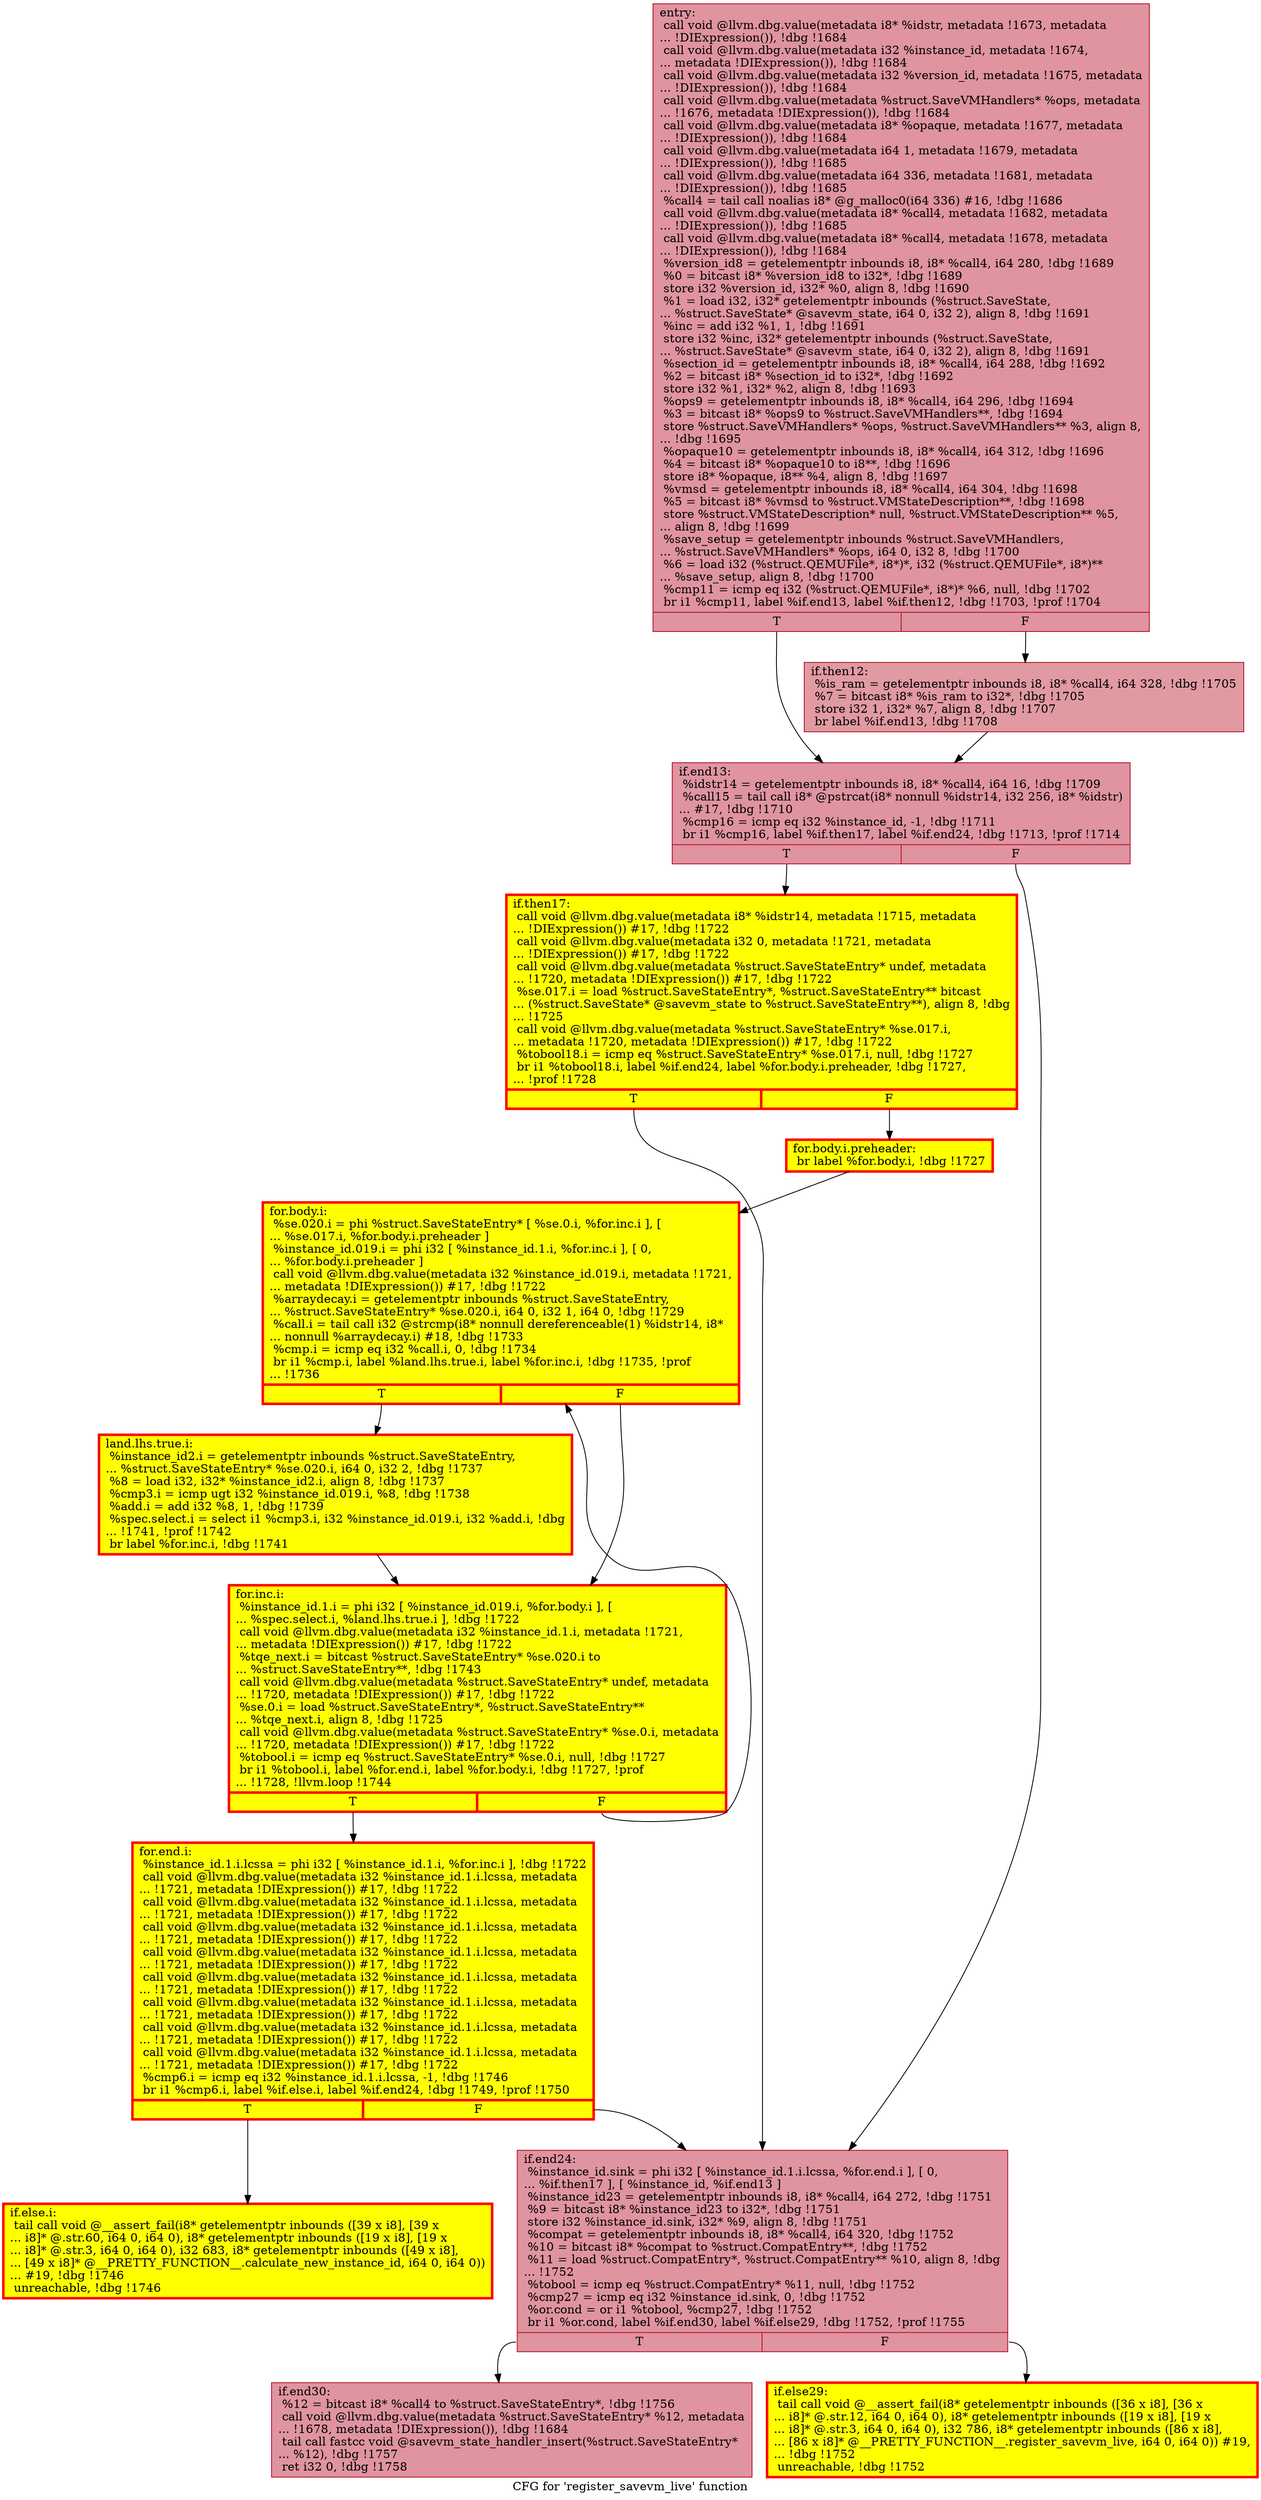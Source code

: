 digraph "CFG for 'register_savevm_live' function" {
	label="CFG for 'register_savevm_live' function";

	Node0x55b47a1db560 [shape=record,color="#b70d28ff", style=filled, fillcolor="#b70d2870",label="{entry:\l  call void @llvm.dbg.value(metadata i8* %idstr, metadata !1673, metadata\l... !DIExpression()), !dbg !1684\l  call void @llvm.dbg.value(metadata i32 %instance_id, metadata !1674,\l... metadata !DIExpression()), !dbg !1684\l  call void @llvm.dbg.value(metadata i32 %version_id, metadata !1675, metadata\l... !DIExpression()), !dbg !1684\l  call void @llvm.dbg.value(metadata %struct.SaveVMHandlers* %ops, metadata\l... !1676, metadata !DIExpression()), !dbg !1684\l  call void @llvm.dbg.value(metadata i8* %opaque, metadata !1677, metadata\l... !DIExpression()), !dbg !1684\l  call void @llvm.dbg.value(metadata i64 1, metadata !1679, metadata\l... !DIExpression()), !dbg !1685\l  call void @llvm.dbg.value(metadata i64 336, metadata !1681, metadata\l... !DIExpression()), !dbg !1685\l  %call4 = tail call noalias i8* @g_malloc0(i64 336) #16, !dbg !1686\l  call void @llvm.dbg.value(metadata i8* %call4, metadata !1682, metadata\l... !DIExpression()), !dbg !1685\l  call void @llvm.dbg.value(metadata i8* %call4, metadata !1678, metadata\l... !DIExpression()), !dbg !1684\l  %version_id8 = getelementptr inbounds i8, i8* %call4, i64 280, !dbg !1689\l  %0 = bitcast i8* %version_id8 to i32*, !dbg !1689\l  store i32 %version_id, i32* %0, align 8, !dbg !1690\l  %1 = load i32, i32* getelementptr inbounds (%struct.SaveState,\l... %struct.SaveState* @savevm_state, i64 0, i32 2), align 8, !dbg !1691\l  %inc = add i32 %1, 1, !dbg !1691\l  store i32 %inc, i32* getelementptr inbounds (%struct.SaveState,\l... %struct.SaveState* @savevm_state, i64 0, i32 2), align 8, !dbg !1691\l  %section_id = getelementptr inbounds i8, i8* %call4, i64 288, !dbg !1692\l  %2 = bitcast i8* %section_id to i32*, !dbg !1692\l  store i32 %1, i32* %2, align 8, !dbg !1693\l  %ops9 = getelementptr inbounds i8, i8* %call4, i64 296, !dbg !1694\l  %3 = bitcast i8* %ops9 to %struct.SaveVMHandlers**, !dbg !1694\l  store %struct.SaveVMHandlers* %ops, %struct.SaveVMHandlers** %3, align 8,\l... !dbg !1695\l  %opaque10 = getelementptr inbounds i8, i8* %call4, i64 312, !dbg !1696\l  %4 = bitcast i8* %opaque10 to i8**, !dbg !1696\l  store i8* %opaque, i8** %4, align 8, !dbg !1697\l  %vmsd = getelementptr inbounds i8, i8* %call4, i64 304, !dbg !1698\l  %5 = bitcast i8* %vmsd to %struct.VMStateDescription**, !dbg !1698\l  store %struct.VMStateDescription* null, %struct.VMStateDescription** %5,\l... align 8, !dbg !1699\l  %save_setup = getelementptr inbounds %struct.SaveVMHandlers,\l... %struct.SaveVMHandlers* %ops, i64 0, i32 8, !dbg !1700\l  %6 = load i32 (%struct.QEMUFile*, i8*)*, i32 (%struct.QEMUFile*, i8*)**\l... %save_setup, align 8, !dbg !1700\l  %cmp11 = icmp eq i32 (%struct.QEMUFile*, i8*)* %6, null, !dbg !1702\l  br i1 %cmp11, label %if.end13, label %if.then12, !dbg !1703, !prof !1704\l|{<s0>T|<s1>F}}"];
	Node0x55b47a1db560:s0 -> Node0x55b47a1aea70;
	Node0x55b47a1db560:s1 -> Node0x55b47a184110;
	Node0x55b47a184110 [shape=record,color="#b70d28ff", style=filled, fillcolor="#bb1b2c70",label="{if.then12:                                        \l  %is_ram = getelementptr inbounds i8, i8* %call4, i64 328, !dbg !1705\l  %7 = bitcast i8* %is_ram to i32*, !dbg !1705\l  store i32 1, i32* %7, align 8, !dbg !1707\l  br label %if.end13, !dbg !1708\l}"];
	Node0x55b47a184110 -> Node0x55b47a1aea70;
	Node0x55b47a1aea70 [shape=record,color="#b70d28ff", style=filled, fillcolor="#b70d2870",label="{if.end13:                                         \l  %idstr14 = getelementptr inbounds i8, i8* %call4, i64 16, !dbg !1709\l  %call15 = tail call i8* @pstrcat(i8* nonnull %idstr14, i32 256, i8* %idstr)\l... #17, !dbg !1710\l  %cmp16 = icmp eq i32 %instance_id, -1, !dbg !1711\l  br i1 %cmp16, label %if.then17, label %if.end24, !dbg !1713, !prof !1714\l|{<s0>T|<s1>F}}"];
	Node0x55b47a1aea70:s0 -> Node0x55b47a208240;
	Node0x55b47a1aea70:s1 -> Node0x55b47a20b220;
	Node0x55b47a208240 [shape=record,penwidth=3.0, style="filled", color="red", fillcolor="yellow",label="{if.then17:                                        \l  call void @llvm.dbg.value(metadata i8* %idstr14, metadata !1715, metadata\l... !DIExpression()) #17, !dbg !1722\l  call void @llvm.dbg.value(metadata i32 0, metadata !1721, metadata\l... !DIExpression()) #17, !dbg !1722\l  call void @llvm.dbg.value(metadata %struct.SaveStateEntry* undef, metadata\l... !1720, metadata !DIExpression()) #17, !dbg !1722\l  %se.017.i = load %struct.SaveStateEntry*, %struct.SaveStateEntry** bitcast\l... (%struct.SaveState* @savevm_state to %struct.SaveStateEntry**), align 8, !dbg\l... !1725\l  call void @llvm.dbg.value(metadata %struct.SaveStateEntry* %se.017.i,\l... metadata !1720, metadata !DIExpression()) #17, !dbg !1722\l  %tobool18.i = icmp eq %struct.SaveStateEntry* %se.017.i, null, !dbg !1727\l  br i1 %tobool18.i, label %if.end24, label %for.body.i.preheader, !dbg !1727,\l... !prof !1728\l|{<s0>T|<s1>F}}"];
	Node0x55b47a208240:s0 -> Node0x55b47a20b220;
	Node0x55b47a208240:s1 -> Node0x55b47a40ab40;
	Node0x55b47a40ab40 [shape=record,penwidth=3.0, style="filled", color="red", fillcolor="yellow",label="{for.body.i.preheader:                             \l  br label %for.body.i, !dbg !1727\l}"];
	Node0x55b47a40ab40 -> Node0x55b47a54a080;
	Node0x55b47a54a080 [shape=record,penwidth=3.0, style="filled", color="red", fillcolor="yellow",label="{for.body.i:                                       \l  %se.020.i = phi %struct.SaveStateEntry* [ %se.0.i, %for.inc.i ], [\l... %se.017.i, %for.body.i.preheader ]\l  %instance_id.019.i = phi i32 [ %instance_id.1.i, %for.inc.i ], [ 0,\l... %for.body.i.preheader ]\l  call void @llvm.dbg.value(metadata i32 %instance_id.019.i, metadata !1721,\l... metadata !DIExpression()) #17, !dbg !1722\l  %arraydecay.i = getelementptr inbounds %struct.SaveStateEntry,\l... %struct.SaveStateEntry* %se.020.i, i64 0, i32 1, i64 0, !dbg !1729\l  %call.i = tail call i32 @strcmp(i8* nonnull dereferenceable(1) %idstr14, i8*\l... nonnull %arraydecay.i) #18, !dbg !1733\l  %cmp.i = icmp eq i32 %call.i, 0, !dbg !1734\l  br i1 %cmp.i, label %land.lhs.true.i, label %for.inc.i, !dbg !1735, !prof\l... !1736\l|{<s0>T|<s1>F}}"];
	Node0x55b47a54a080:s0 -> Node0x55b47a450af0;
	Node0x55b47a54a080:s1 -> Node0x55b47a457700;
	Node0x55b47a450af0 [shape=record,penwidth=3.0, style="filled", color="red", fillcolor="yellow",label="{land.lhs.true.i:                                  \l  %instance_id2.i = getelementptr inbounds %struct.SaveStateEntry,\l... %struct.SaveStateEntry* %se.020.i, i64 0, i32 2, !dbg !1737\l  %8 = load i32, i32* %instance_id2.i, align 8, !dbg !1737\l  %cmp3.i = icmp ugt i32 %instance_id.019.i, %8, !dbg !1738\l  %add.i = add i32 %8, 1, !dbg !1739\l  %spec.select.i = select i1 %cmp3.i, i32 %instance_id.019.i, i32 %add.i, !dbg\l... !1741, !prof !1742\l  br label %for.inc.i, !dbg !1741\l}"];
	Node0x55b47a450af0 -> Node0x55b47a457700;
	Node0x55b47a457700 [shape=record,penwidth=3.0, style="filled", color="red", fillcolor="yellow",label="{for.inc.i:                                        \l  %instance_id.1.i = phi i32 [ %instance_id.019.i, %for.body.i ], [\l... %spec.select.i, %land.lhs.true.i ], !dbg !1722\l  call void @llvm.dbg.value(metadata i32 %instance_id.1.i, metadata !1721,\l... metadata !DIExpression()) #17, !dbg !1722\l  %tqe_next.i = bitcast %struct.SaveStateEntry* %se.020.i to\l... %struct.SaveStateEntry**, !dbg !1743\l  call void @llvm.dbg.value(metadata %struct.SaveStateEntry* undef, metadata\l... !1720, metadata !DIExpression()) #17, !dbg !1722\l  %se.0.i = load %struct.SaveStateEntry*, %struct.SaveStateEntry**\l... %tqe_next.i, align 8, !dbg !1725\l  call void @llvm.dbg.value(metadata %struct.SaveStateEntry* %se.0.i, metadata\l... !1720, metadata !DIExpression()) #17, !dbg !1722\l  %tobool.i = icmp eq %struct.SaveStateEntry* %se.0.i, null, !dbg !1727\l  br i1 %tobool.i, label %for.end.i, label %for.body.i, !dbg !1727, !prof\l... !1728, !llvm.loop !1744\l|{<s0>T|<s1>F}}"];
	Node0x55b47a457700:s0 -> Node0x55b47a1af9d0;
	Node0x55b47a457700:s1 -> Node0x55b47a54a080;
	Node0x55b47a1af9d0 [shape=record,penwidth=3.0, style="filled", color="red", fillcolor="yellow",label="{for.end.i:                                        \l  %instance_id.1.i.lcssa = phi i32 [ %instance_id.1.i, %for.inc.i ], !dbg !1722\l  call void @llvm.dbg.value(metadata i32 %instance_id.1.i.lcssa, metadata\l... !1721, metadata !DIExpression()) #17, !dbg !1722\l  call void @llvm.dbg.value(metadata i32 %instance_id.1.i.lcssa, metadata\l... !1721, metadata !DIExpression()) #17, !dbg !1722\l  call void @llvm.dbg.value(metadata i32 %instance_id.1.i.lcssa, metadata\l... !1721, metadata !DIExpression()) #17, !dbg !1722\l  call void @llvm.dbg.value(metadata i32 %instance_id.1.i.lcssa, metadata\l... !1721, metadata !DIExpression()) #17, !dbg !1722\l  call void @llvm.dbg.value(metadata i32 %instance_id.1.i.lcssa, metadata\l... !1721, metadata !DIExpression()) #17, !dbg !1722\l  call void @llvm.dbg.value(metadata i32 %instance_id.1.i.lcssa, metadata\l... !1721, metadata !DIExpression()) #17, !dbg !1722\l  call void @llvm.dbg.value(metadata i32 %instance_id.1.i.lcssa, metadata\l... !1721, metadata !DIExpression()) #17, !dbg !1722\l  call void @llvm.dbg.value(metadata i32 %instance_id.1.i.lcssa, metadata\l... !1721, metadata !DIExpression()) #17, !dbg !1722\l  %cmp6.i = icmp eq i32 %instance_id.1.i.lcssa, -1, !dbg !1746\l  br i1 %cmp6.i, label %if.else.i, label %if.end24, !dbg !1749, !prof !1750\l|{<s0>T|<s1>F}}"];
	Node0x55b47a1af9d0:s0 -> Node0x55b47a5378c0;
	Node0x55b47a1af9d0:s1 -> Node0x55b47a20b220;
	Node0x55b47a5378c0 [shape=record,penwidth=3.0, style="filled", color="red", fillcolor="yellow",label="{if.else.i:                                        \l  tail call void @__assert_fail(i8* getelementptr inbounds ([39 x i8], [39 x\l... i8]* @.str.60, i64 0, i64 0), i8* getelementptr inbounds ([19 x i8], [19 x\l... i8]* @.str.3, i64 0, i64 0), i32 683, i8* getelementptr inbounds ([49 x i8],\l... [49 x i8]* @__PRETTY_FUNCTION__.calculate_new_instance_id, i64 0, i64 0))\l... #19, !dbg !1746\l  unreachable, !dbg !1746\l}"];
	Node0x55b47a20b220 [shape=record,color="#b70d28ff", style=filled, fillcolor="#b70d2870",label="{if.end24:                                         \l  %instance_id.sink = phi i32 [ %instance_id.1.i.lcssa, %for.end.i ], [ 0,\l... %if.then17 ], [ %instance_id, %if.end13 ]\l  %instance_id23 = getelementptr inbounds i8, i8* %call4, i64 272, !dbg !1751\l  %9 = bitcast i8* %instance_id23 to i32*, !dbg !1751\l  store i32 %instance_id.sink, i32* %9, align 8, !dbg !1751\l  %compat = getelementptr inbounds i8, i8* %call4, i64 320, !dbg !1752\l  %10 = bitcast i8* %compat to %struct.CompatEntry**, !dbg !1752\l  %11 = load %struct.CompatEntry*, %struct.CompatEntry** %10, align 8, !dbg\l... !1752\l  %tobool = icmp eq %struct.CompatEntry* %11, null, !dbg !1752\l  %cmp27 = icmp eq i32 %instance_id.sink, 0, !dbg !1752\l  %or.cond = or i1 %tobool, %cmp27, !dbg !1752\l  br i1 %or.cond, label %if.end30, label %if.else29, !dbg !1752, !prof !1755\l|{<s0>T|<s1>F}}"];
	Node0x55b47a20b220:s0 -> Node0x55b47a20c4c0;
	Node0x55b47a20b220:s1 -> Node0x55b47a20c510;
	Node0x55b47a20c510 [shape=record,penwidth=3.0, style="filled", color="red", fillcolor="yellow",label="{if.else29:                                        \l  tail call void @__assert_fail(i8* getelementptr inbounds ([36 x i8], [36 x\l... i8]* @.str.12, i64 0, i64 0), i8* getelementptr inbounds ([19 x i8], [19 x\l... i8]* @.str.3, i64 0, i64 0), i32 786, i8* getelementptr inbounds ([86 x i8],\l... [86 x i8]* @__PRETTY_FUNCTION__.register_savevm_live, i64 0, i64 0)) #19,\l... !dbg !1752\l  unreachable, !dbg !1752\l}"];
	Node0x55b47a20c4c0 [shape=record,color="#b70d28ff", style=filled, fillcolor="#b70d2870",label="{if.end30:                                         \l  %12 = bitcast i8* %call4 to %struct.SaveStateEntry*, !dbg !1756\l  call void @llvm.dbg.value(metadata %struct.SaveStateEntry* %12, metadata\l... !1678, metadata !DIExpression()), !dbg !1684\l  tail call fastcc void @savevm_state_handler_insert(%struct.SaveStateEntry*\l... %12), !dbg !1757\l  ret i32 0, !dbg !1758\l}"];
}
